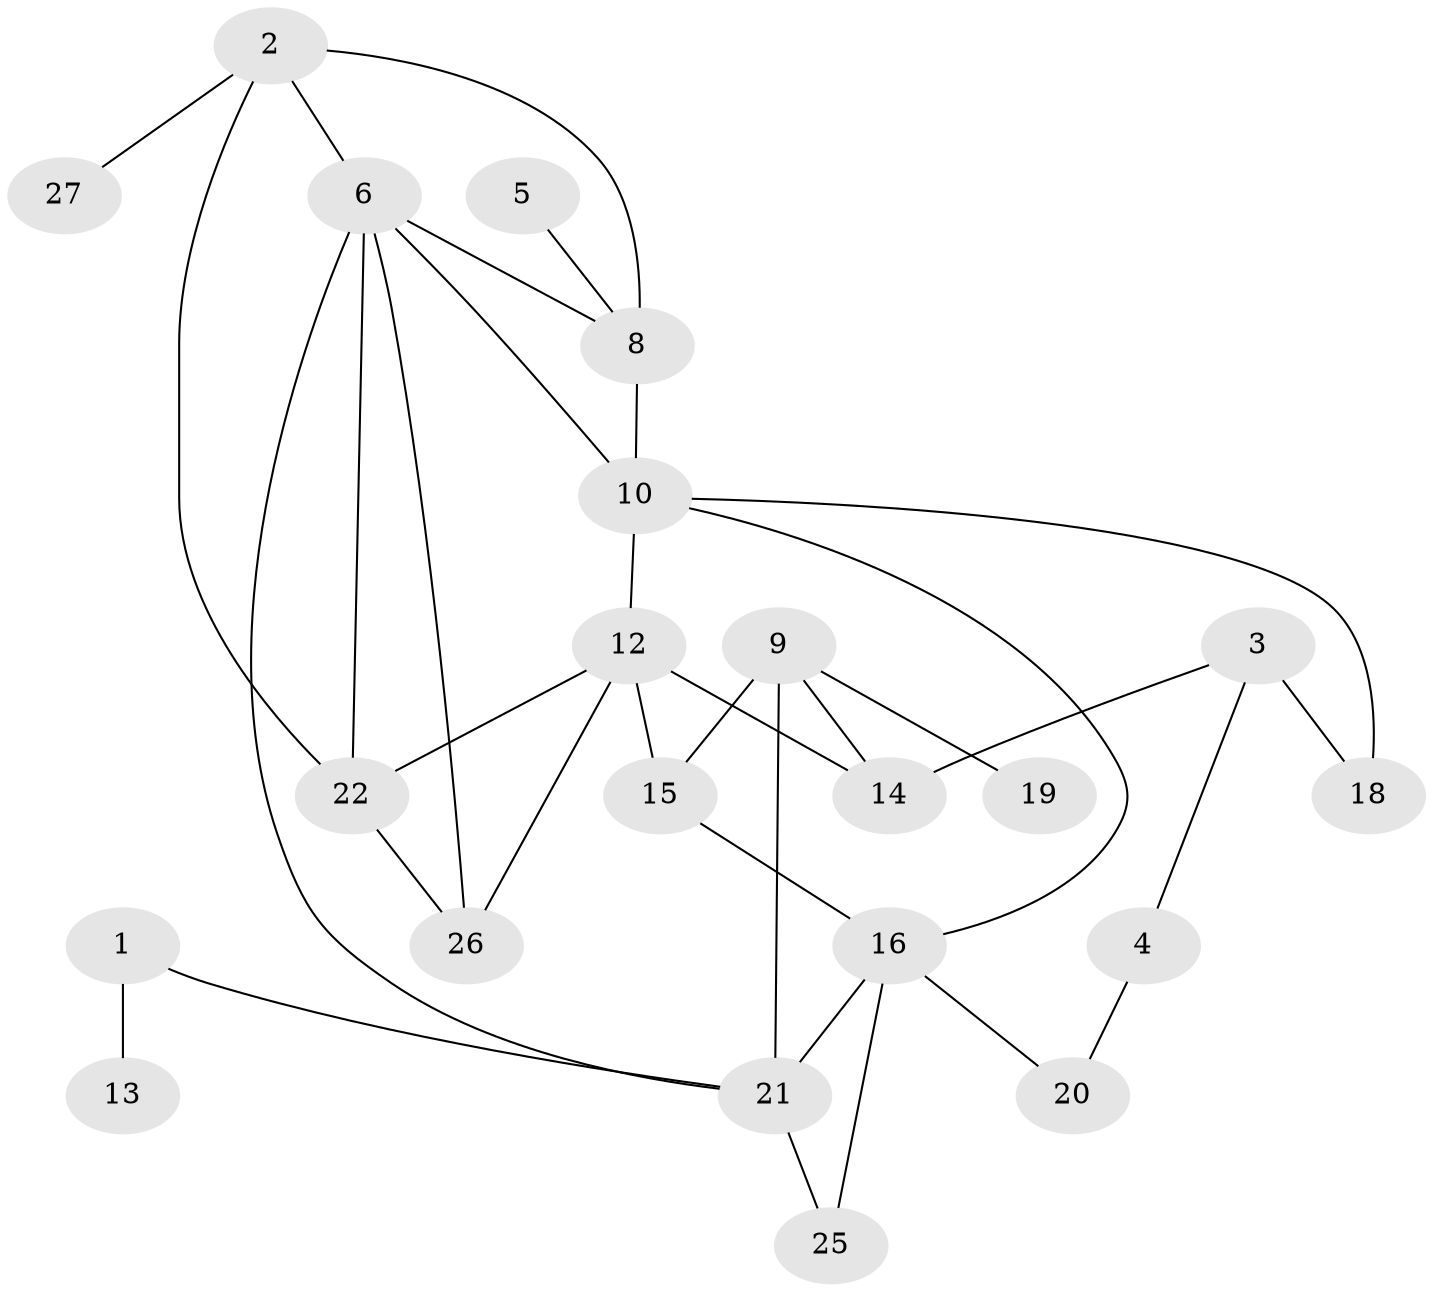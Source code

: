 // original degree distribution, {2: 0.2641509433962264, 3: 0.22641509433962265, 1: 0.24528301886792453, 5: 0.05660377358490566, 4: 0.11320754716981132, 6: 0.03773584905660377, 0: 0.05660377358490566}
// Generated by graph-tools (version 1.1) at 2025/33/03/09/25 02:33:26]
// undirected, 22 vertices, 34 edges
graph export_dot {
graph [start="1"]
  node [color=gray90,style=filled];
  1;
  2;
  3;
  4;
  5;
  6;
  8;
  9;
  10;
  12;
  13;
  14;
  15;
  16;
  18;
  19;
  20;
  21;
  22;
  25;
  26;
  27;
  1 -- 13 [weight=1.0];
  1 -- 21 [weight=1.0];
  2 -- 6 [weight=1.0];
  2 -- 8 [weight=1.0];
  2 -- 22 [weight=1.0];
  2 -- 27 [weight=1.0];
  3 -- 4 [weight=1.0];
  3 -- 14 [weight=1.0];
  3 -- 18 [weight=1.0];
  4 -- 20 [weight=1.0];
  5 -- 8 [weight=1.0];
  6 -- 8 [weight=1.0];
  6 -- 10 [weight=2.0];
  6 -- 21 [weight=1.0];
  6 -- 22 [weight=2.0];
  6 -- 26 [weight=1.0];
  8 -- 10 [weight=1.0];
  9 -- 14 [weight=1.0];
  9 -- 15 [weight=1.0];
  9 -- 19 [weight=1.0];
  9 -- 21 [weight=2.0];
  10 -- 12 [weight=1.0];
  10 -- 16 [weight=1.0];
  10 -- 18 [weight=1.0];
  12 -- 14 [weight=1.0];
  12 -- 15 [weight=1.0];
  12 -- 22 [weight=1.0];
  12 -- 26 [weight=1.0];
  15 -- 16 [weight=1.0];
  16 -- 20 [weight=1.0];
  16 -- 21 [weight=1.0];
  16 -- 25 [weight=1.0];
  21 -- 25 [weight=1.0];
  22 -- 26 [weight=1.0];
}
